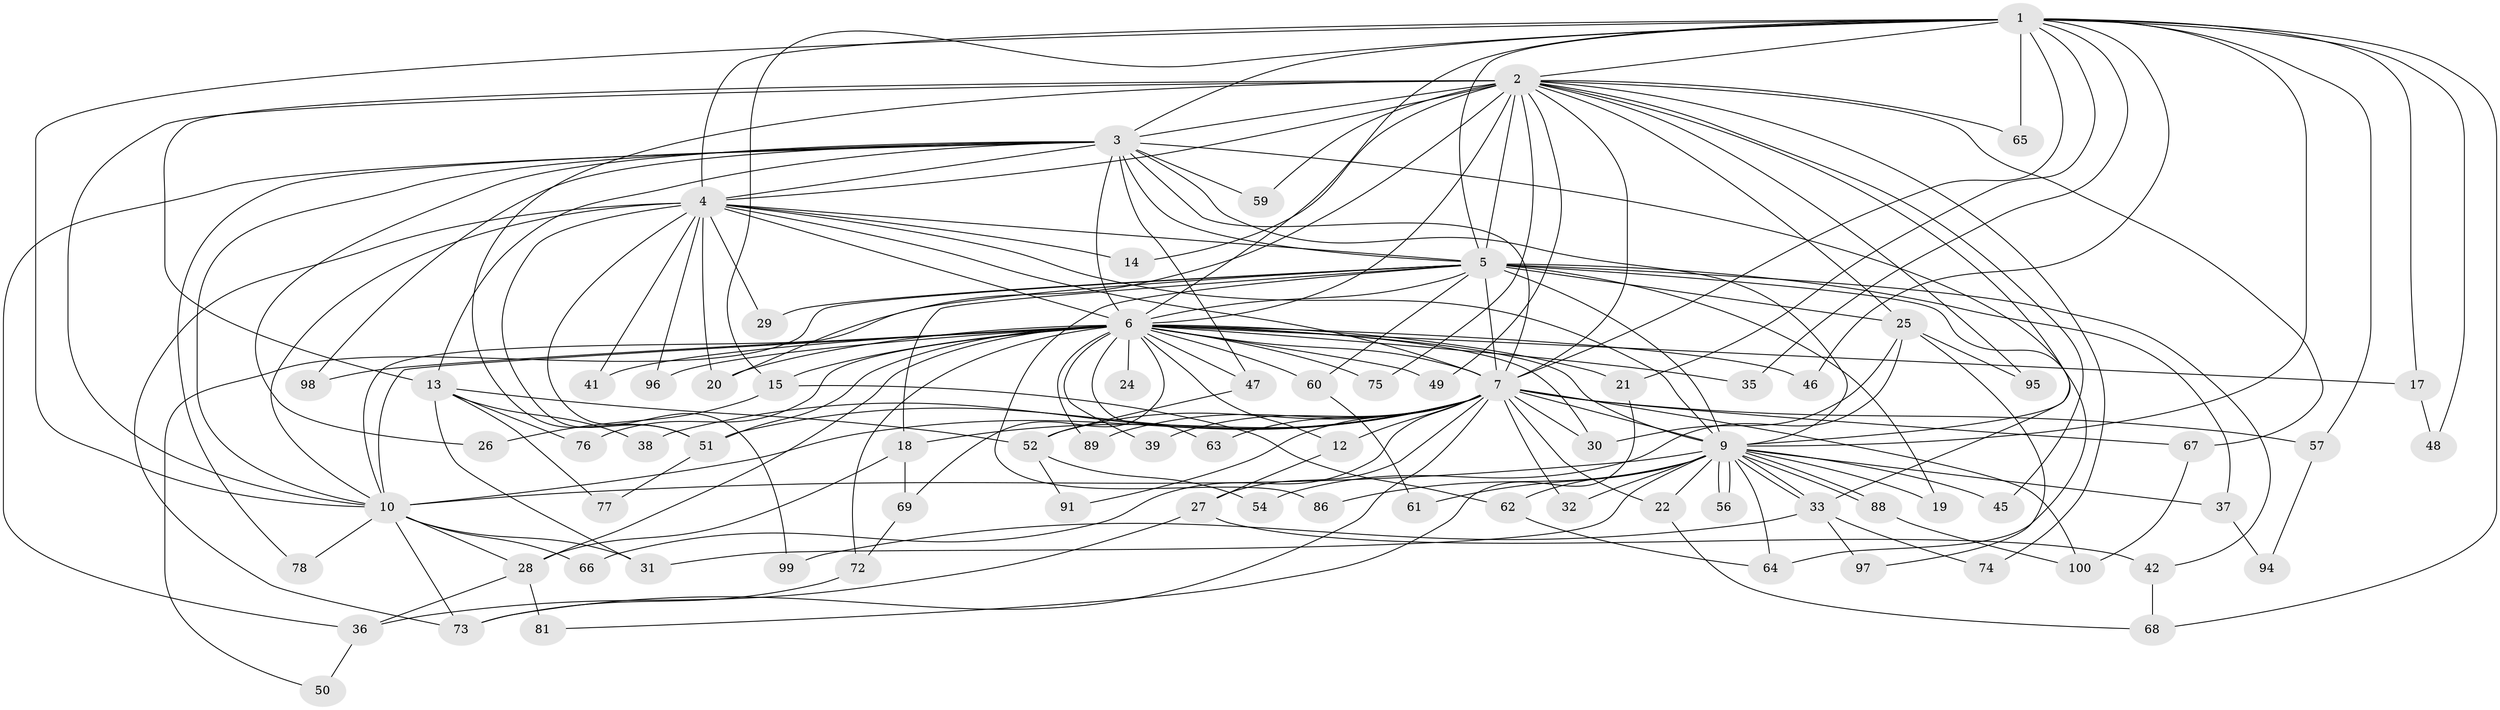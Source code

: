 // Generated by graph-tools (version 1.1) at 2025/23/03/03/25 07:23:40]
// undirected, 77 vertices, 185 edges
graph export_dot {
graph [start="1"]
  node [color=gray90,style=filled];
  1 [super="+55"];
  2 [super="+40"];
  3;
  4 [super="+80"];
  5 [super="+11"];
  6 [super="+8"];
  7 [super="+16"];
  9 [super="+23"];
  10 [super="+44"];
  12;
  13 [super="+53"];
  14;
  15 [super="+58"];
  17;
  18;
  19;
  20 [super="+84"];
  21;
  22;
  24;
  25 [super="+71"];
  26;
  27;
  28 [super="+79"];
  29;
  30 [super="+87"];
  31;
  32;
  33 [super="+34"];
  35;
  36 [super="+82"];
  37;
  38 [super="+43"];
  39;
  41;
  42 [super="+83"];
  45;
  46;
  47;
  48;
  49;
  50;
  51 [super="+70"];
  52 [super="+92"];
  54;
  56;
  57;
  59;
  60;
  61;
  62;
  63;
  64 [super="+93"];
  65;
  66;
  67 [super="+101"];
  68;
  69;
  72 [super="+90"];
  73 [super="+85"];
  74;
  75;
  76;
  77;
  78;
  81;
  86;
  88;
  89;
  91;
  94;
  95;
  96;
  97;
  98;
  99;
  100;
  1 -- 2;
  1 -- 3 [weight=2];
  1 -- 4;
  1 -- 5;
  1 -- 6 [weight=2];
  1 -- 7;
  1 -- 9;
  1 -- 10;
  1 -- 15;
  1 -- 17;
  1 -- 21;
  1 -- 35;
  1 -- 46;
  1 -- 48;
  1 -- 57;
  1 -- 65;
  1 -- 68;
  2 -- 3;
  2 -- 4;
  2 -- 5;
  2 -- 6 [weight=3];
  2 -- 7;
  2 -- 9;
  2 -- 10;
  2 -- 13;
  2 -- 14;
  2 -- 25 [weight=2];
  2 -- 45;
  2 -- 51;
  2 -- 59;
  2 -- 65;
  2 -- 67;
  2 -- 74;
  2 -- 75;
  2 -- 95;
  2 -- 49;
  2 -- 20;
  3 -- 4;
  3 -- 5 [weight=2];
  3 -- 6 [weight=2];
  3 -- 7;
  3 -- 9;
  3 -- 10;
  3 -- 13;
  3 -- 26;
  3 -- 36;
  3 -- 47;
  3 -- 59;
  3 -- 78;
  3 -- 98;
  3 -- 33;
  4 -- 5;
  4 -- 6 [weight=2];
  4 -- 7;
  4 -- 9;
  4 -- 10;
  4 -- 14;
  4 -- 20;
  4 -- 29;
  4 -- 41;
  4 -- 96;
  4 -- 99;
  4 -- 73;
  4 -- 51;
  5 -- 6 [weight=2];
  5 -- 7 [weight=2];
  5 -- 9;
  5 -- 10;
  5 -- 18;
  5 -- 19;
  5 -- 25;
  5 -- 50;
  5 -- 64;
  5 -- 86;
  5 -- 37;
  5 -- 42;
  5 -- 60;
  5 -- 29;
  6 -- 7 [weight=2];
  6 -- 9 [weight=2];
  6 -- 10 [weight=3];
  6 -- 12;
  6 -- 15 [weight=2];
  6 -- 17;
  6 -- 20;
  6 -- 21;
  6 -- 24 [weight=2];
  6 -- 30;
  6 -- 39;
  6 -- 41;
  6 -- 46;
  6 -- 47;
  6 -- 49;
  6 -- 60;
  6 -- 69;
  6 -- 72;
  6 -- 89;
  6 -- 96;
  6 -- 75;
  6 -- 76;
  6 -- 28;
  6 -- 98;
  6 -- 35;
  6 -- 51;
  6 -- 63;
  7 -- 9 [weight=2];
  7 -- 10;
  7 -- 12;
  7 -- 18;
  7 -- 22;
  7 -- 27;
  7 -- 30;
  7 -- 32;
  7 -- 39;
  7 -- 57;
  7 -- 63;
  7 -- 66;
  7 -- 67;
  7 -- 73;
  7 -- 91;
  7 -- 100;
  7 -- 52;
  7 -- 38 [weight=2];
  7 -- 89;
  7 -- 51;
  9 -- 10;
  9 -- 19;
  9 -- 22;
  9 -- 31;
  9 -- 32;
  9 -- 33;
  9 -- 33;
  9 -- 45;
  9 -- 56;
  9 -- 56;
  9 -- 61;
  9 -- 62;
  9 -- 64;
  9 -- 86;
  9 -- 88;
  9 -- 88;
  9 -- 37;
  10 -- 28;
  10 -- 31;
  10 -- 66;
  10 -- 73;
  10 -- 78;
  12 -- 27;
  13 -- 38;
  13 -- 76;
  13 -- 77;
  13 -- 31;
  13 -- 52;
  15 -- 26;
  15 -- 62;
  17 -- 48;
  18 -- 28;
  18 -- 69;
  21 -- 81;
  22 -- 68;
  25 -- 54;
  25 -- 95;
  25 -- 97;
  25 -- 30;
  27 -- 36;
  27 -- 42;
  28 -- 81;
  28 -- 36;
  33 -- 97;
  33 -- 99;
  33 -- 74;
  36 -- 50;
  37 -- 94;
  42 -- 68;
  47 -- 52;
  51 -- 77;
  52 -- 54;
  52 -- 91;
  57 -- 94;
  60 -- 61;
  62 -- 64;
  67 -- 100;
  69 -- 72;
  72 -- 73;
  88 -- 100;
}
